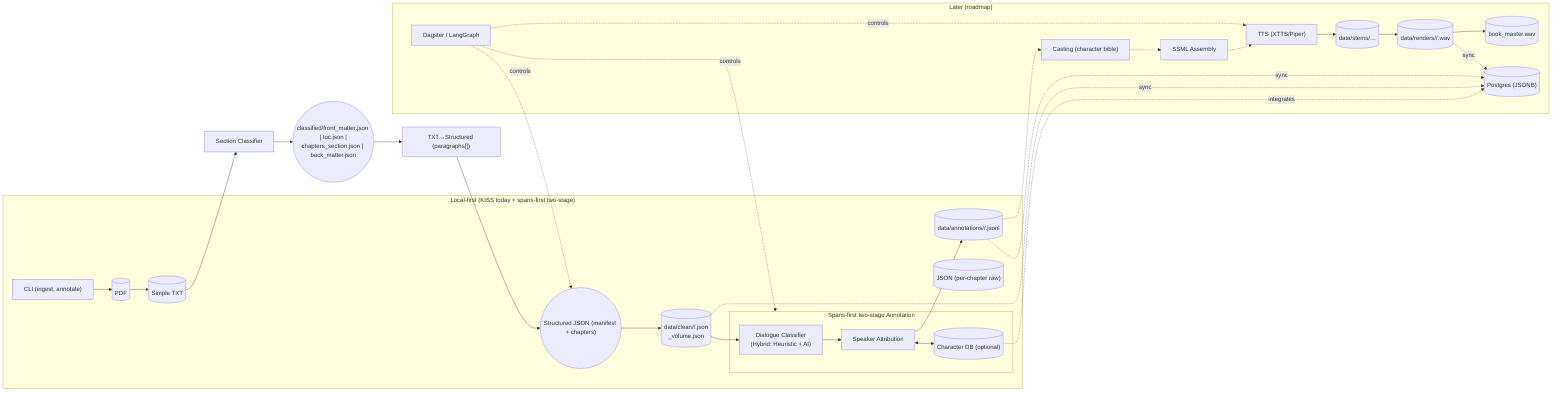 flowchart LR
  subgraph Dev["Local-first (KISS today + spans-first two-stage)"]
    CLI["CLI (ingest, annotate)"]
    PDF[("PDF")]
    TXT[("Simple TXT")]
    JSONRaw[("JSON (per-chapter raw)")]
      JSONStruct(("Structured JSON (manifest + chapters)"))
    
  subgraph Anno["Spans-first two-stage Annotation"]
      DialogueAgent["Dialogue Classifier<br/>(Hybrid: Heuristic + AI)"]
  SpeakerAgent["Speaker Attribution"]
  CharDB[("Character DB (optional)")]
    end
    
    Artifacts[("data/clean/<book>/<chapter>.json\n<pdf_stem>_volume.json")]
    Annos[("data/annotations/<book>/<chapter>.jsonl")]
  end

  CLI --> PDF --> TXT --> SectionClassifier --> Classified --> TxtStructured --> JSONStruct --> Artifacts
  Artifacts --> DialogueAgent
  DialogueAgent --> SpeakerAgent
  SpeakerAgent <--> CharDB
  SpeakerAgent --> Annos

  subgraph Later["Later (roadmap)"]
    Casting["Casting (character bible)"]
    SSML["SSML Assembly"]
    TTS["TTS (XTTS/Piper)"]
    Stems[("data/stems/…")]
    Renders[("data/renders/<book>/<chapter>.wav")]
    Master[("book_master.wav")]
    Orchestrator["Dagster / LangGraph"]
    DB[("Postgres (JSONB)")]
  end

  CharDB -.integrates.-> DB
  Annos -.-> Casting -.-> SSML -.-> TTS --> Stems --> Renders --> Master
  Orchestrator -.controls.-> JSONStruct
  Orchestrator -.controls.-> Anno
  Orchestrator -.controls.-> TTS

  Artifacts -.sync.-> DB
  Annos -.sync.-> DB
  Renders -.sync.-> DB
      %% Upstream structuring stages (added)
      SectionClassifier["Section Classifier"]
      Classified(("classified/front_matter.json | toc.json |\nchapters_section.json | back_matter.json"))
  TxtStructured["TXT→Structured (paragraphs[])"]